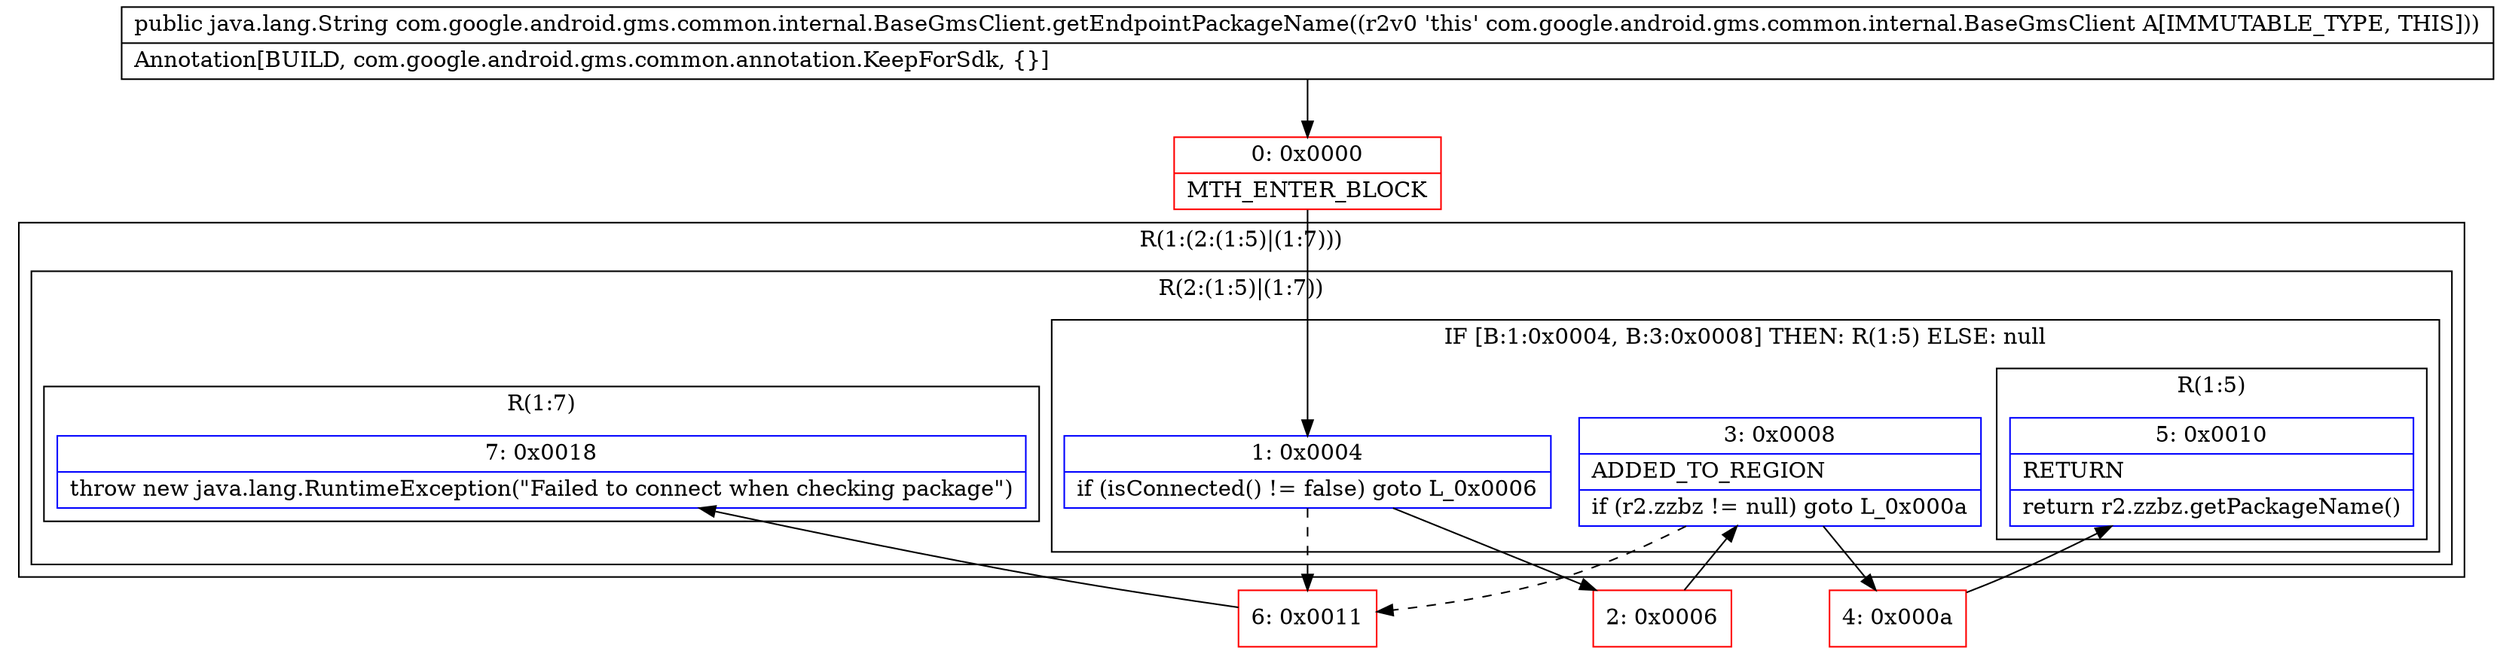 digraph "CFG forcom.google.android.gms.common.internal.BaseGmsClient.getEndpointPackageName()Ljava\/lang\/String;" {
subgraph cluster_Region_593035778 {
label = "R(1:(2:(1:5)|(1:7)))";
node [shape=record,color=blue];
subgraph cluster_Region_2007265421 {
label = "R(2:(1:5)|(1:7))";
node [shape=record,color=blue];
subgraph cluster_IfRegion_262834745 {
label = "IF [B:1:0x0004, B:3:0x0008] THEN: R(1:5) ELSE: null";
node [shape=record,color=blue];
Node_1 [shape=record,label="{1\:\ 0x0004|if (isConnected() != false) goto L_0x0006\l}"];
Node_3 [shape=record,label="{3\:\ 0x0008|ADDED_TO_REGION\l|if (r2.zzbz != null) goto L_0x000a\l}"];
subgraph cluster_Region_773305584 {
label = "R(1:5)";
node [shape=record,color=blue];
Node_5 [shape=record,label="{5\:\ 0x0010|RETURN\l|return r2.zzbz.getPackageName()\l}"];
}
}
subgraph cluster_Region_1169549858 {
label = "R(1:7)";
node [shape=record,color=blue];
Node_7 [shape=record,label="{7\:\ 0x0018|throw new java.lang.RuntimeException(\"Failed to connect when checking package\")\l}"];
}
}
}
Node_0 [shape=record,color=red,label="{0\:\ 0x0000|MTH_ENTER_BLOCK\l}"];
Node_2 [shape=record,color=red,label="{2\:\ 0x0006}"];
Node_4 [shape=record,color=red,label="{4\:\ 0x000a}"];
Node_6 [shape=record,color=red,label="{6\:\ 0x0011}"];
MethodNode[shape=record,label="{public java.lang.String com.google.android.gms.common.internal.BaseGmsClient.getEndpointPackageName((r2v0 'this' com.google.android.gms.common.internal.BaseGmsClient A[IMMUTABLE_TYPE, THIS]))  | Annotation[BUILD, com.google.android.gms.common.annotation.KeepForSdk, \{\}]\l}"];
MethodNode -> Node_0;
Node_1 -> Node_2;
Node_1 -> Node_6[style=dashed];
Node_3 -> Node_4;
Node_3 -> Node_6[style=dashed];
Node_0 -> Node_1;
Node_2 -> Node_3;
Node_4 -> Node_5;
Node_6 -> Node_7;
}

